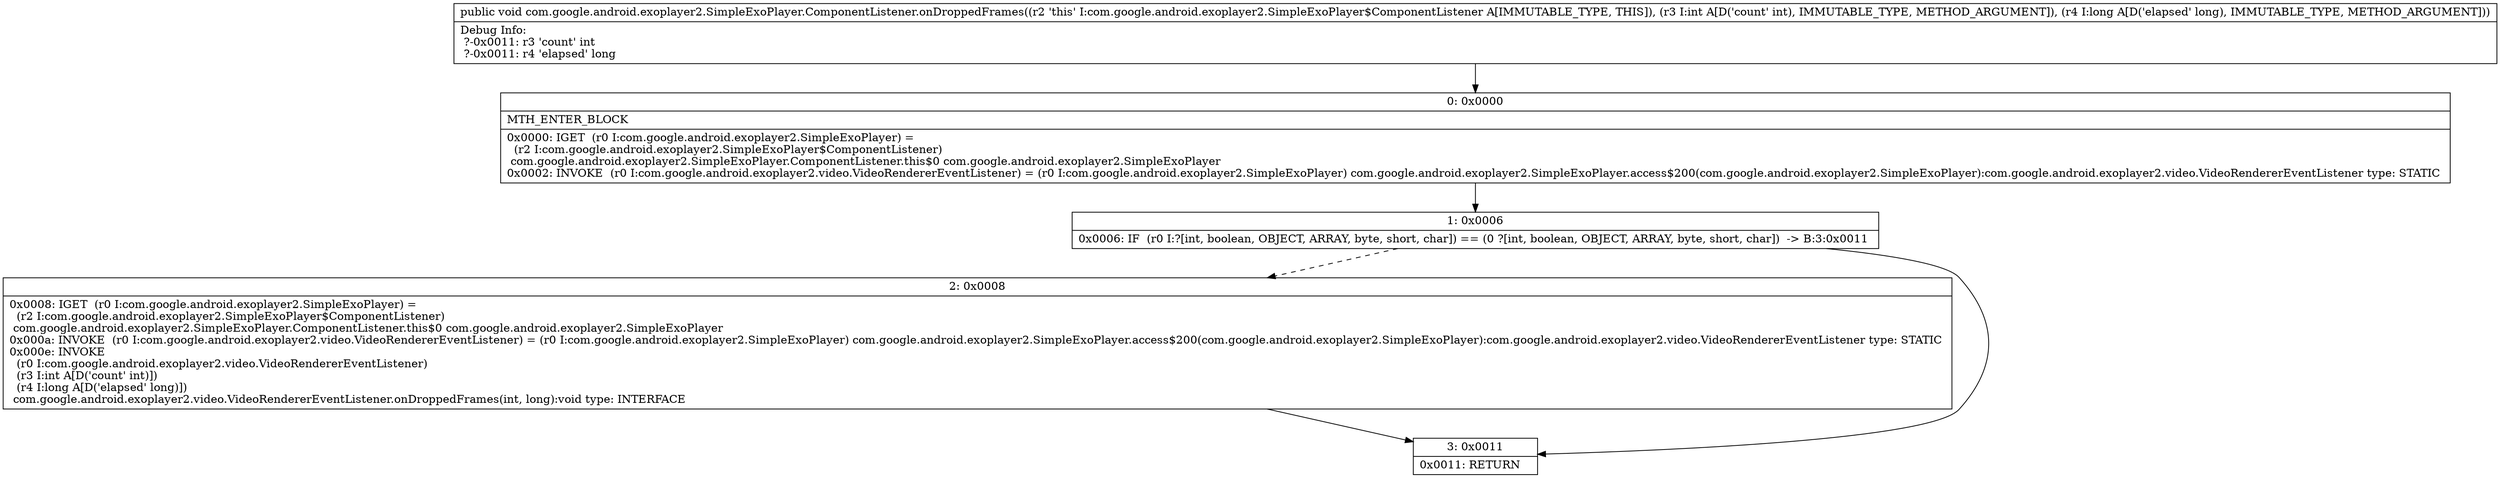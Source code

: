 digraph "CFG forcom.google.android.exoplayer2.SimpleExoPlayer.ComponentListener.onDroppedFrames(IJ)V" {
Node_0 [shape=record,label="{0\:\ 0x0000|MTH_ENTER_BLOCK\l|0x0000: IGET  (r0 I:com.google.android.exoplayer2.SimpleExoPlayer) = \l  (r2 I:com.google.android.exoplayer2.SimpleExoPlayer$ComponentListener)\l com.google.android.exoplayer2.SimpleExoPlayer.ComponentListener.this$0 com.google.android.exoplayer2.SimpleExoPlayer \l0x0002: INVOKE  (r0 I:com.google.android.exoplayer2.video.VideoRendererEventListener) = (r0 I:com.google.android.exoplayer2.SimpleExoPlayer) com.google.android.exoplayer2.SimpleExoPlayer.access$200(com.google.android.exoplayer2.SimpleExoPlayer):com.google.android.exoplayer2.video.VideoRendererEventListener type: STATIC \l}"];
Node_1 [shape=record,label="{1\:\ 0x0006|0x0006: IF  (r0 I:?[int, boolean, OBJECT, ARRAY, byte, short, char]) == (0 ?[int, boolean, OBJECT, ARRAY, byte, short, char])  \-\> B:3:0x0011 \l}"];
Node_2 [shape=record,label="{2\:\ 0x0008|0x0008: IGET  (r0 I:com.google.android.exoplayer2.SimpleExoPlayer) = \l  (r2 I:com.google.android.exoplayer2.SimpleExoPlayer$ComponentListener)\l com.google.android.exoplayer2.SimpleExoPlayer.ComponentListener.this$0 com.google.android.exoplayer2.SimpleExoPlayer \l0x000a: INVOKE  (r0 I:com.google.android.exoplayer2.video.VideoRendererEventListener) = (r0 I:com.google.android.exoplayer2.SimpleExoPlayer) com.google.android.exoplayer2.SimpleExoPlayer.access$200(com.google.android.exoplayer2.SimpleExoPlayer):com.google.android.exoplayer2.video.VideoRendererEventListener type: STATIC \l0x000e: INVOKE  \l  (r0 I:com.google.android.exoplayer2.video.VideoRendererEventListener)\l  (r3 I:int A[D('count' int)])\l  (r4 I:long A[D('elapsed' long)])\l com.google.android.exoplayer2.video.VideoRendererEventListener.onDroppedFrames(int, long):void type: INTERFACE \l}"];
Node_3 [shape=record,label="{3\:\ 0x0011|0x0011: RETURN   \l}"];
MethodNode[shape=record,label="{public void com.google.android.exoplayer2.SimpleExoPlayer.ComponentListener.onDroppedFrames((r2 'this' I:com.google.android.exoplayer2.SimpleExoPlayer$ComponentListener A[IMMUTABLE_TYPE, THIS]), (r3 I:int A[D('count' int), IMMUTABLE_TYPE, METHOD_ARGUMENT]), (r4 I:long A[D('elapsed' long), IMMUTABLE_TYPE, METHOD_ARGUMENT]))  | Debug Info:\l  ?\-0x0011: r3 'count' int\l  ?\-0x0011: r4 'elapsed' long\l}"];
MethodNode -> Node_0;
Node_0 -> Node_1;
Node_1 -> Node_2[style=dashed];
Node_1 -> Node_3;
Node_2 -> Node_3;
}

